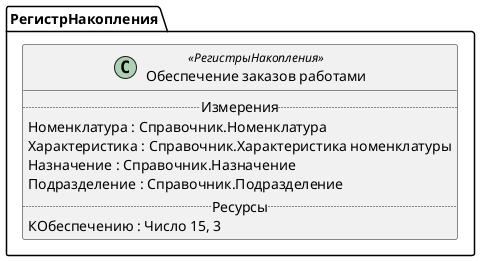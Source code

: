 ﻿@startuml ОбеспечениеЗаказовРаботами
'!include templates.wsd
'..\include templates.wsd
class РегистрНакопления.ОбеспечениеЗаказовРаботами as "Обеспечение заказов работами" <<РегистрыНакопления>>
{
..Измерения..
Номенклатура : Справочник.Номенклатура
Характеристика : Справочник.Характеристика номенклатуры
Назначение : Справочник.Назначение
Подразделение : Справочник.Подразделение
..Ресурсы..
КОбеспечению : Число 15, 3
}
@enduml
